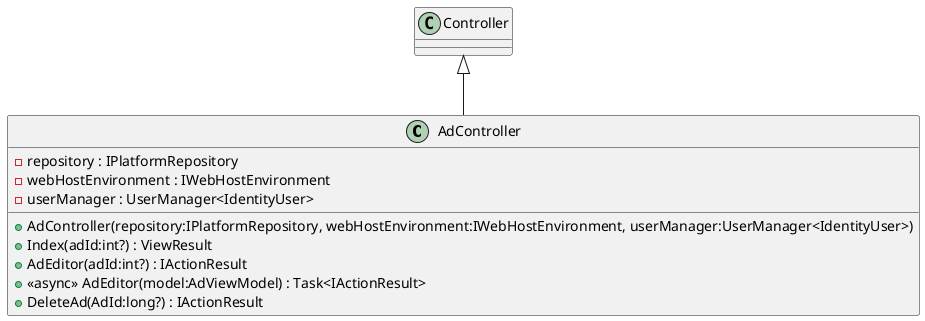 @startuml
class AdController {
    - repository : IPlatformRepository
    - webHostEnvironment : IWebHostEnvironment
    - userManager : UserManager<IdentityUser>
    + AdController(repository:IPlatformRepository, webHostEnvironment:IWebHostEnvironment, userManager:UserManager<IdentityUser>)
    + Index(adId:int?) : ViewResult
    + AdEditor(adId:int?) : IActionResult
    + <<async>> AdEditor(model:AdViewModel) : Task<IActionResult>
    + DeleteAd(AdId:long?) : IActionResult
}
Controller <|-- AdController
@enduml
